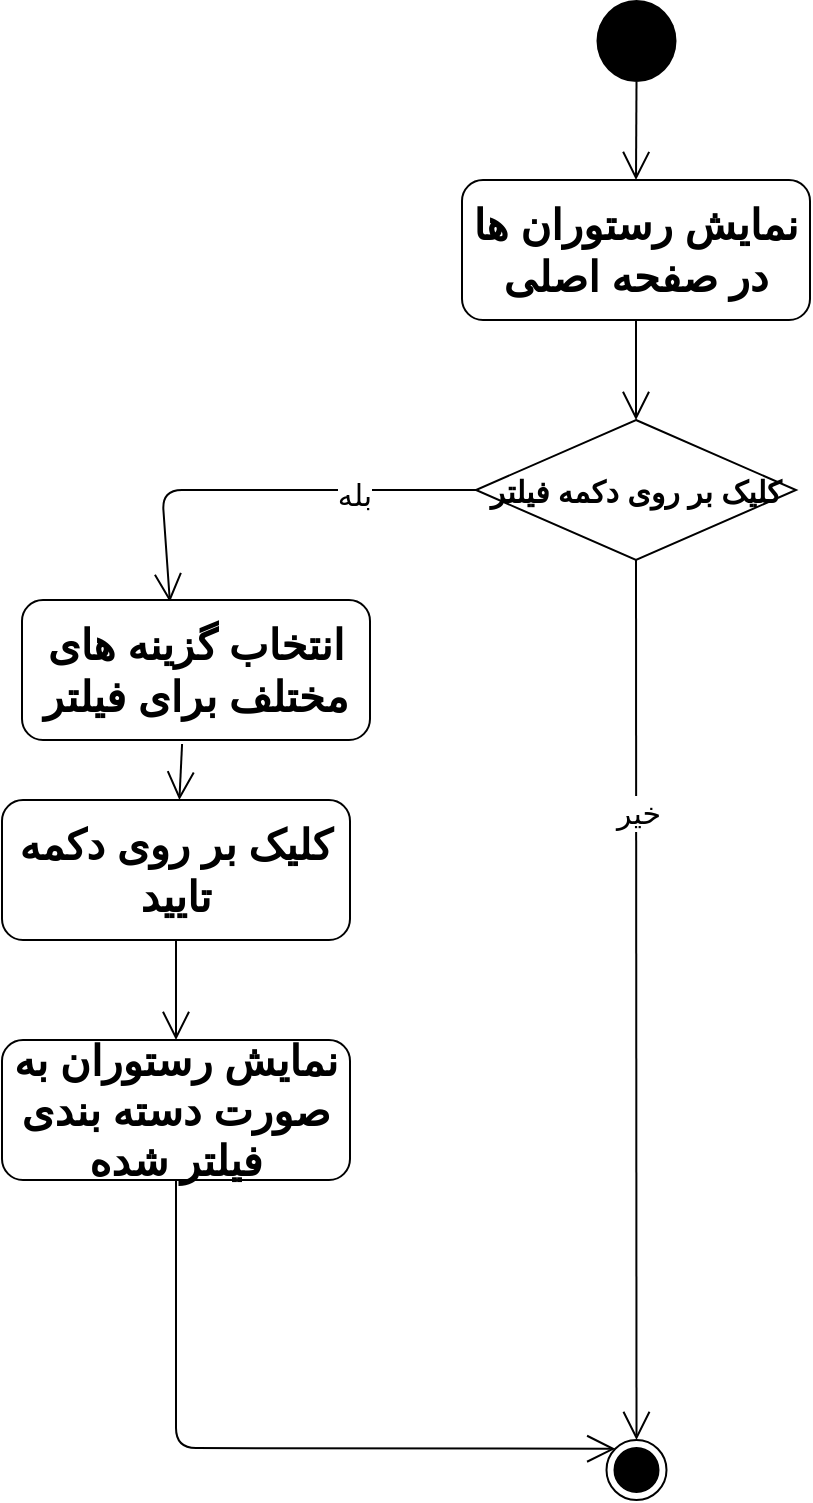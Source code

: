 <mxfile version="13.10.6" type="github">
  <diagram name="Page-1" id="0783ab3e-0a74-02c8-0abd-f7b4e66b4bec">
    <mxGraphModel dx="348" dy="1723" grid="1" gridSize="10" guides="1" tooltips="1" connect="1" arrows="1" fold="1" page="1" pageScale="1" pageWidth="850" pageHeight="1100" background="#ffffff" math="0" shadow="0">
      <root>
        <mxCell id="0" />
        <mxCell id="1" parent="0" />
        <mxCell id="JO4g9t1cBD4z2ZxlLGge-1" value="" style="ellipse;fillColor=#000000;strokeColor=none;aspect=fixed;" vertex="1" parent="1">
          <mxGeometry x="1287.25" y="-1090" width="40" height="41.03" as="geometry" />
        </mxCell>
        <mxCell id="JO4g9t1cBD4z2ZxlLGge-3" value="" style="endArrow=open;endFill=1;endSize=12;html=1;fontSize=21;exitX=0.5;exitY=1;exitDx=0;exitDy=0;entryX=0.5;entryY=0;entryDx=0;entryDy=0;" edge="1" parent="1" source="JO4g9t1cBD4z2ZxlLGge-1" target="JO4g9t1cBD4z2ZxlLGge-4">
          <mxGeometry width="160" relative="1" as="geometry">
            <mxPoint x="1332" y="-720" as="sourcePoint" />
            <mxPoint x="1492" y="-720" as="targetPoint" />
          </mxGeometry>
        </mxCell>
        <mxCell id="JO4g9t1cBD4z2ZxlLGge-4" value="نمایش رستوران ها در صفحه اصلی " style="shape=rect;html=1;rounded=1;whiteSpace=wrap;align=center;fontSize=21;fontStyle=1" vertex="1" parent="1">
          <mxGeometry x="1220" y="-1000" width="174" height="70" as="geometry" />
        </mxCell>
        <mxCell id="JO4g9t1cBD4z2ZxlLGge-6" value="" style="endArrow=open;endFill=1;endSize=12;html=1;fontSize=21;exitX=0.5;exitY=1;exitDx=0;exitDy=0;" edge="1" parent="1" source="JO4g9t1cBD4z2ZxlLGge-4" target="JO4g9t1cBD4z2ZxlLGge-7">
          <mxGeometry width="160" relative="1" as="geometry">
            <mxPoint x="1306" y="-890" as="sourcePoint" />
            <mxPoint x="1307" y="-760" as="targetPoint" />
          </mxGeometry>
        </mxCell>
        <mxCell id="JO4g9t1cBD4z2ZxlLGge-7" value="&#xa;&#xa;کلیک بر روی دکمه فیلتر&#xa;&#xa;" style="rhombus;fontStyle=1;fontSize=15;" vertex="1" parent="1">
          <mxGeometry x="1227" y="-880" width="160" height="70" as="geometry" />
        </mxCell>
        <mxCell id="JO4g9t1cBD4z2ZxlLGge-8" value="" style="endArrow=open;endFill=1;endSize=12;html=1;fontSize=21;exitX=0;exitY=0.5;exitDx=0;exitDy=0;entryX=0.425;entryY=0.014;entryDx=0;entryDy=0;entryPerimeter=0;" edge="1" parent="1" source="JO4g9t1cBD4z2ZxlLGge-7" target="JO4g9t1cBD4z2ZxlLGge-13">
          <mxGeometry width="160" relative="1" as="geometry">
            <mxPoint x="1280" y="-750" as="sourcePoint" />
            <mxPoint x="1130" y="-850" as="targetPoint" />
            <Array as="points">
              <mxPoint x="1190" y="-845" />
              <mxPoint x="1070" y="-845" />
            </Array>
          </mxGeometry>
        </mxCell>
        <mxCell id="JO4g9t1cBD4z2ZxlLGge-12" value="بله" style="edgeLabel;html=1;align=center;verticalAlign=middle;resizable=0;points=[];fontSize=15;" vertex="1" connectable="0" parent="JO4g9t1cBD4z2ZxlLGge-8">
          <mxGeometry x="-0.424" y="2" relative="1" as="geometry">
            <mxPoint as="offset" />
          </mxGeometry>
        </mxCell>
        <mxCell id="JO4g9t1cBD4z2ZxlLGge-13" value="انتخاب گزینه های مختلف برای فیلتر" style="shape=rect;html=1;rounded=1;whiteSpace=wrap;align=center;fontSize=21;fontStyle=1" vertex="1" parent="1">
          <mxGeometry x="1000" y="-790" width="174" height="70" as="geometry" />
        </mxCell>
        <mxCell id="JO4g9t1cBD4z2ZxlLGge-14" value="کلیک بر روی دکمه تایید" style="shape=rect;html=1;rounded=1;whiteSpace=wrap;align=center;fontSize=21;fontStyle=1" vertex="1" parent="1">
          <mxGeometry x="990" y="-690" width="174" height="70" as="geometry" />
        </mxCell>
        <mxCell id="JO4g9t1cBD4z2ZxlLGge-15" value="" style="endArrow=open;endFill=1;endSize=12;html=1;fontSize=15;exitX=0.46;exitY=1.029;exitDx=0;exitDy=0;exitPerimeter=0;" edge="1" parent="1" source="JO4g9t1cBD4z2ZxlLGge-13" target="JO4g9t1cBD4z2ZxlLGge-14">
          <mxGeometry width="160" relative="1" as="geometry">
            <mxPoint x="1190" y="-690" as="sourcePoint" />
            <mxPoint x="1350" y="-690" as="targetPoint" />
          </mxGeometry>
        </mxCell>
        <mxCell id="JO4g9t1cBD4z2ZxlLGge-16" value="" style="endArrow=open;endFill=1;endSize=12;html=1;fontSize=15;exitX=0.5;exitY=1;exitDx=0;exitDy=0;" edge="1" parent="1" source="JO4g9t1cBD4z2ZxlLGge-7" target="JO4g9t1cBD4z2ZxlLGge-18">
          <mxGeometry width="160" relative="1" as="geometry">
            <mxPoint x="1190" y="-660" as="sourcePoint" />
            <mxPoint x="1307" y="-610" as="targetPoint" />
          </mxGeometry>
        </mxCell>
        <mxCell id="JO4g9t1cBD4z2ZxlLGge-17" value="خیر" style="edgeLabel;html=1;align=center;verticalAlign=middle;resizable=0;points=[];fontSize=15;" vertex="1" connectable="0" parent="JO4g9t1cBD4z2ZxlLGge-16">
          <mxGeometry x="-0.43" y="1" relative="1" as="geometry">
            <mxPoint as="offset" />
          </mxGeometry>
        </mxCell>
        <mxCell id="JO4g9t1cBD4z2ZxlLGge-18" value="" style="ellipse;html=1;shape=endState;fillColor=#000000;strokeColor=#000000;" vertex="1" parent="1">
          <mxGeometry x="1292.25" y="-370" width="30" height="30" as="geometry" />
        </mxCell>
        <mxCell id="JO4g9t1cBD4z2ZxlLGge-19" value="" style="endArrow=open;endFill=1;endSize=12;html=1;fontSize=15;exitX=0.5;exitY=1;exitDx=0;exitDy=0;" edge="1" parent="1" source="JO4g9t1cBD4z2ZxlLGge-14">
          <mxGeometry width="160" relative="1" as="geometry">
            <mxPoint x="1190" y="-630" as="sourcePoint" />
            <mxPoint x="1077" y="-570" as="targetPoint" />
          </mxGeometry>
        </mxCell>
        <mxCell id="JO4g9t1cBD4z2ZxlLGge-20" value="نمایش رستوران به صورت دسته بندی فیلتر شده" style="shape=rect;html=1;rounded=1;whiteSpace=wrap;align=center;fontSize=21;fontStyle=1" vertex="1" parent="1">
          <mxGeometry x="990" y="-570" width="174" height="70" as="geometry" />
        </mxCell>
        <mxCell id="JO4g9t1cBD4z2ZxlLGge-21" value="" style="endArrow=open;endFill=1;endSize=12;html=1;fontSize=15;exitX=0.5;exitY=1;exitDx=0;exitDy=0;entryX=0;entryY=0;entryDx=0;entryDy=0;" edge="1" parent="1" source="JO4g9t1cBD4z2ZxlLGge-20" target="JO4g9t1cBD4z2ZxlLGge-18">
          <mxGeometry width="160" relative="1" as="geometry">
            <mxPoint x="1190" y="-530" as="sourcePoint" />
            <mxPoint x="1350" y="-530" as="targetPoint" />
            <Array as="points">
              <mxPoint x="1077" y="-366" />
            </Array>
          </mxGeometry>
        </mxCell>
      </root>
    </mxGraphModel>
  </diagram>
</mxfile>
